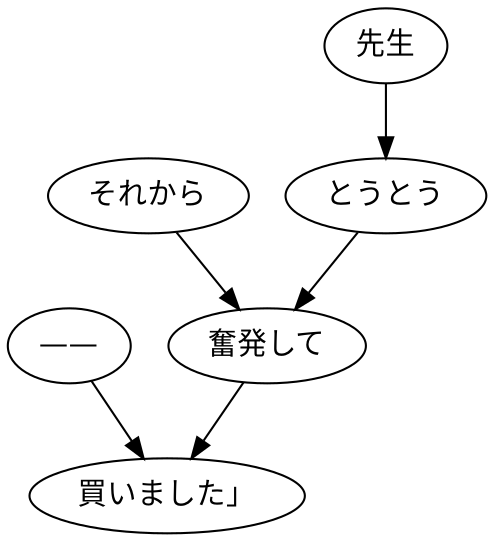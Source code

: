 digraph graph7938 {
	node0 [label="——"];
	node1 [label="それから"];
	node2 [label="先生"];
	node3 [label="とうとう"];
	node4 [label="奮発して"];
	node5 [label="買いました」"];
	node0 -> node5;
	node1 -> node4;
	node2 -> node3;
	node3 -> node4;
	node4 -> node5;
}
